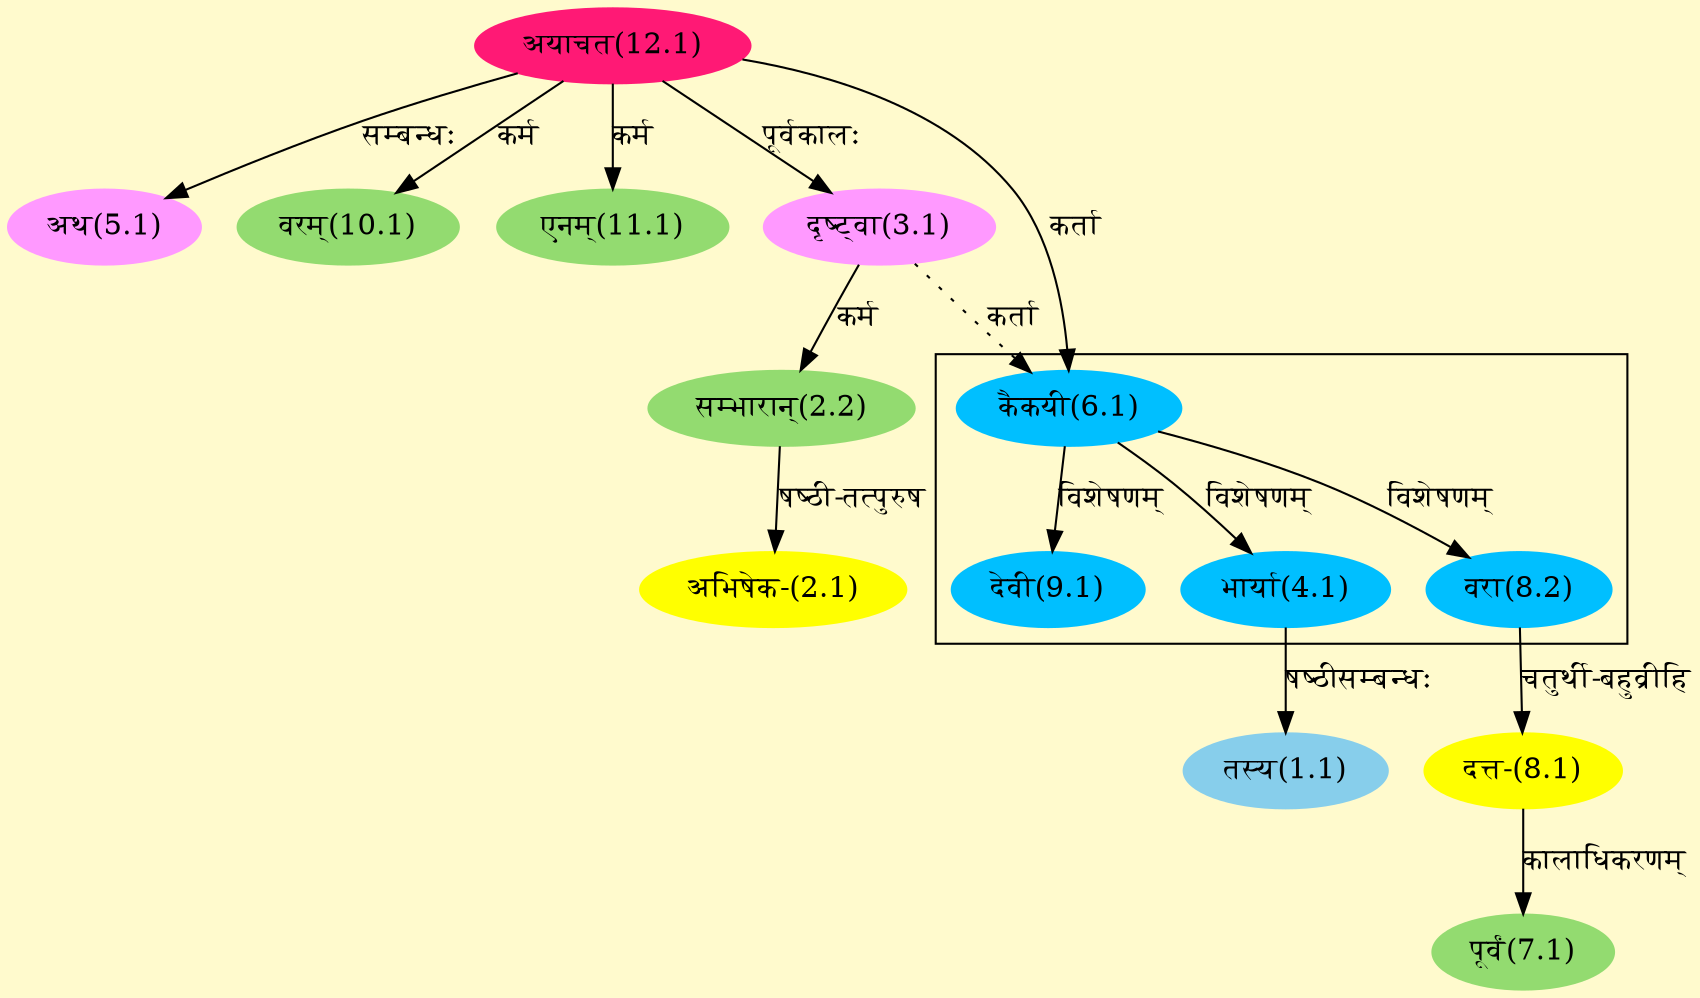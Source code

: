 digraph G{
rankdir=BT;
 compound=true;
 bgcolor="lemonchiffon1";

subgraph cluster_1{
Node4_1 [style=filled, color="#00BFFF" label = "भार्या(4.1)"]
Node6_1 [style=filled, color="#00BFFF" label = "कैकयी(6.1)"]
Node8_2 [style=filled, color="#00BFFF" label = "वरा(8.2)"]
Node9_1 [style=filled, color="#00BFFF" label = "देवी(9.1)"]

}
Node1_1 [style=filled, color="#87CEEB" label = "तस्य(1.1)"]
Node4_1 [style=filled, color="#00BFFF" label = "भार्या(4.1)"]
Node2_1 [style=filled, color="#FFFF00" label = "अभिषेक-(2.1)"]
Node2_2 [style=filled, color="#93DB70" label = "सम्भारान्(2.2)"]
Node3_1 [style=filled, color="#FF99FF" label = "दृष्ट्वा(3.1)"]
Node12_1 [style=filled, color="#FF1975" label = "अयाचत(12.1)"]
Node5_1 [style=filled, color="#FF99FF" label = "अथ(5.1)"]
Node6_1 [style=filled, color="#00BFFF" label = "कैकयी(6.1)"]
Node7_1 [style=filled, color="#93DB70" label = "पूर्वं(7.1)"]
Node8_1 [style=filled, color="#FFFF00" label = "दत्त-(8.1)"]
Node8_2 [style=filled, color="#00BFFF" label = "वरा(8.2)"]
Node10_1 [style=filled, color="#93DB70" label = "वरम्(10.1)"]
Node11_1 [style=filled, color="#93DB70" label = "एनम्(11.1)"]
/* Start of Relations section */

Node1_1 -> Node4_1 [  label="षष्ठीसम्बन्धः"  dir="back" ]
Node2_1 -> Node2_2 [  label="षष्ठी-तत्पुरुष"  dir="back" ]
Node2_2 -> Node3_1 [  label="कर्म"  dir="back" ]
Node3_1 -> Node12_1 [  label="पूर्वकालः"  dir="back" ]
Node4_1 -> Node6_1 [  label="विशेषणम्"  dir="back" ]
Node5_1 -> Node12_1 [  label="सम्बन्धः"  dir="back" ]
Node6_1 -> Node12_1 [  label="कर्ता"  dir="back" ]
Node6_1 -> Node3_1 [ style=dotted label="कर्ता"  dir="back" ]
Node7_1 -> Node8_1 [  label="कालाधिकरणम्"  dir="back" ]
Node8_1 -> Node8_2 [  label="चतुर्थी-बहुव्रीहि"  dir="back" ]
Node8_2 -> Node6_1 [  label="विशेषणम्"  dir="back" ]
Node9_1 -> Node6_1 [  label="विशेषणम्"  dir="back" ]
Node10_1 -> Node12_1 [  label="कर्म"  dir="back" ]
Node11_1 -> Node12_1 [  label="कर्म"  dir="back" ]
}
